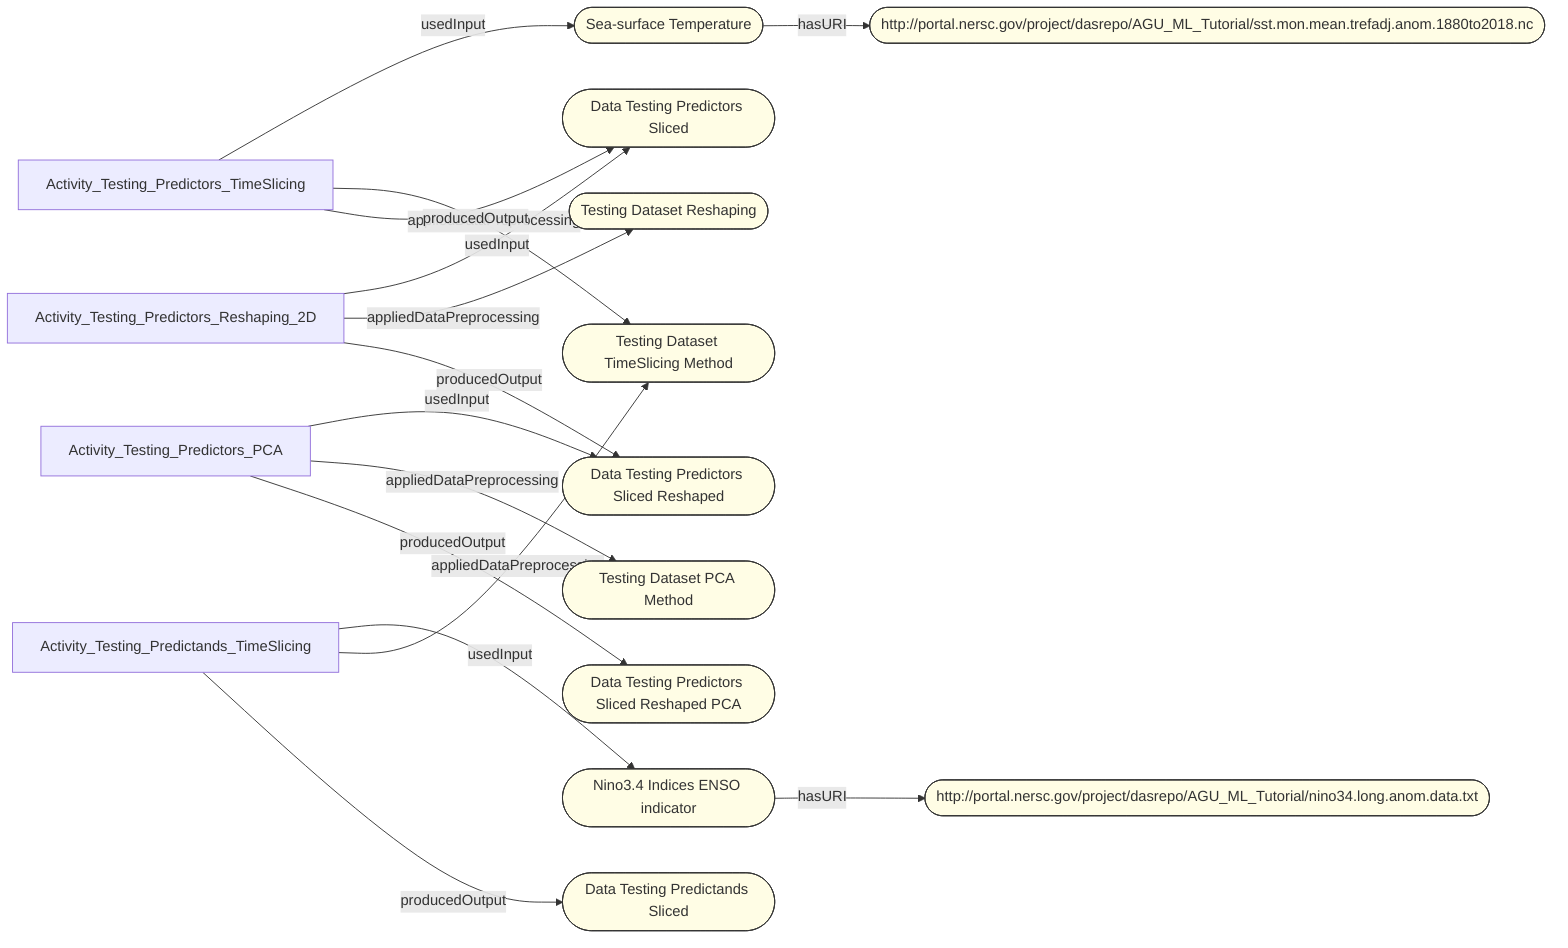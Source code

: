 graph LR

Cobe_Sea-Surface_Temperature([Sea-surface Temperature])
Testing_Dataset_PCA([Testing Dataset PCA Method])
Testing_Dataset_Reshaping([Testing Dataset Reshaping])
Testing_Dataset_TimeSlicing([Testing Dataset TimeSlicing Method])
Data_Testing_Predictors_Sliced([Data Testing Predictors Sliced])
Data_Testing_Predictors_Sliced_Reshaped([Data Testing Predictors Sliced Reshaped])
Data_Testing_Predictors_Sliced_Reshaped_PCA([Data Testing Predictors Sliced Reshaped PCA])
Data_Testing_Predictands_Sliced([Data Testing Predictands Sliced])
Nino3.4_Indices_ENSO_indicator([Nino3.4 Indices ENSO indicator])

ncData([http://portal.nersc.gov/project/dasrepo/AGU_ML_Tutorial/sst.mon.mean.trefadj.anom.1880to2018.nc])
txtData([http://portal.nersc.gov/project/dasrepo/AGU_ML_Tutorial/nino34.long.anom.data.txt])

Activity_Testing_Predictors_TimeSlicing -->|usedInput| Cobe_Sea-Surface_Temperature
Activity_Testing_Predictors_TimeSlicing -->|appliedDataPreprocessing| Testing_Dataset_TimeSlicing
Activity_Testing_Predictors_TimeSlicing -->|producedOutput| Data_Testing_Predictors_Sliced
Cobe_Sea-Surface_Temperature -->|hasURI| ncData
Activity_Testing_Predictands_TimeSlicing -->|usedInput| Nino3.4_Indices_ENSO_indicator
Activity_Testing_Predictands_TimeSlicing -->|appliedDataPreprocessing| Testing_Dataset_TimeSlicing
Activity_Testing_Predictands_TimeSlicing -->|producedOutput| Data_Testing_Predictands_Sliced
Nino3.4_Indices_ENSO_indicator -->|hasURI| txtData
Activity_Testing_Predictors_PCA -->|usedInput| Data_Testing_Predictors_Sliced_Reshaped
Activity_Testing_Predictors_PCA -->|appliedDataPreprocessing| Testing_Dataset_PCA
Activity_Testing_Predictors_PCA -->|producedOutput| Data_Testing_Predictors_Sliced_Reshaped_PCA
Activity_Testing_Predictors_Reshaping_2D -->|usedInput| Data_Testing_Predictors_Sliced
Activity_Testing_Predictors_Reshaping_2D -->|appliedDataPreprocessing| Testing_Dataset_Reshaping
Activity_Testing_Predictors_Reshaping_2D -->|producedOutput| Data_Testing_Predictors_Sliced_Reshaped

classDef entity fill:#FFFDE5,stroke:#333,stroke-width:1px

class Cobe_Sea-Surface_Temperature entity
class Nino3.4_Indices_ENSO_indicator entity
class Data_Testing_Predictors_Sliced entity
class Data_Testing_Predictands_Sliced entity
class Data_Testing_Predictors_Sliced_Reshaped entity
class Data_Testing_Predictors_Sliced_Reshaped_PCA entity
class Activity_Testing_Predictors_TimeSlicing activity
class Activity_Testing_Predictands_TimeSlicing activity
class Activity_Testing_Predictors_Reshaping_2D activity
class Activity_Testing_Predictors_PCA activity
class Testing_Dataset_TimeSlicing entity
class Testing_Dataset_Reshaping entity
class Testing_Dataset_PCA entity
class Data_Testing_Predictors_Sliced_Reshaped entity

class ncData entity
class txtData entity